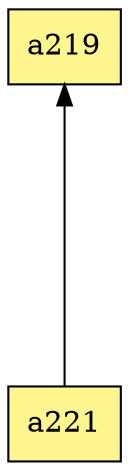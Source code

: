 digraph G {
rankdir=BT;ranksep="2.0";
"a221" [shape=record,fillcolor=khaki1,style=filled,label="{a221}"];
"a219" [shape=record,fillcolor=khaki1,style=filled,label="{a219}"];
"a221" -> "a219"
}